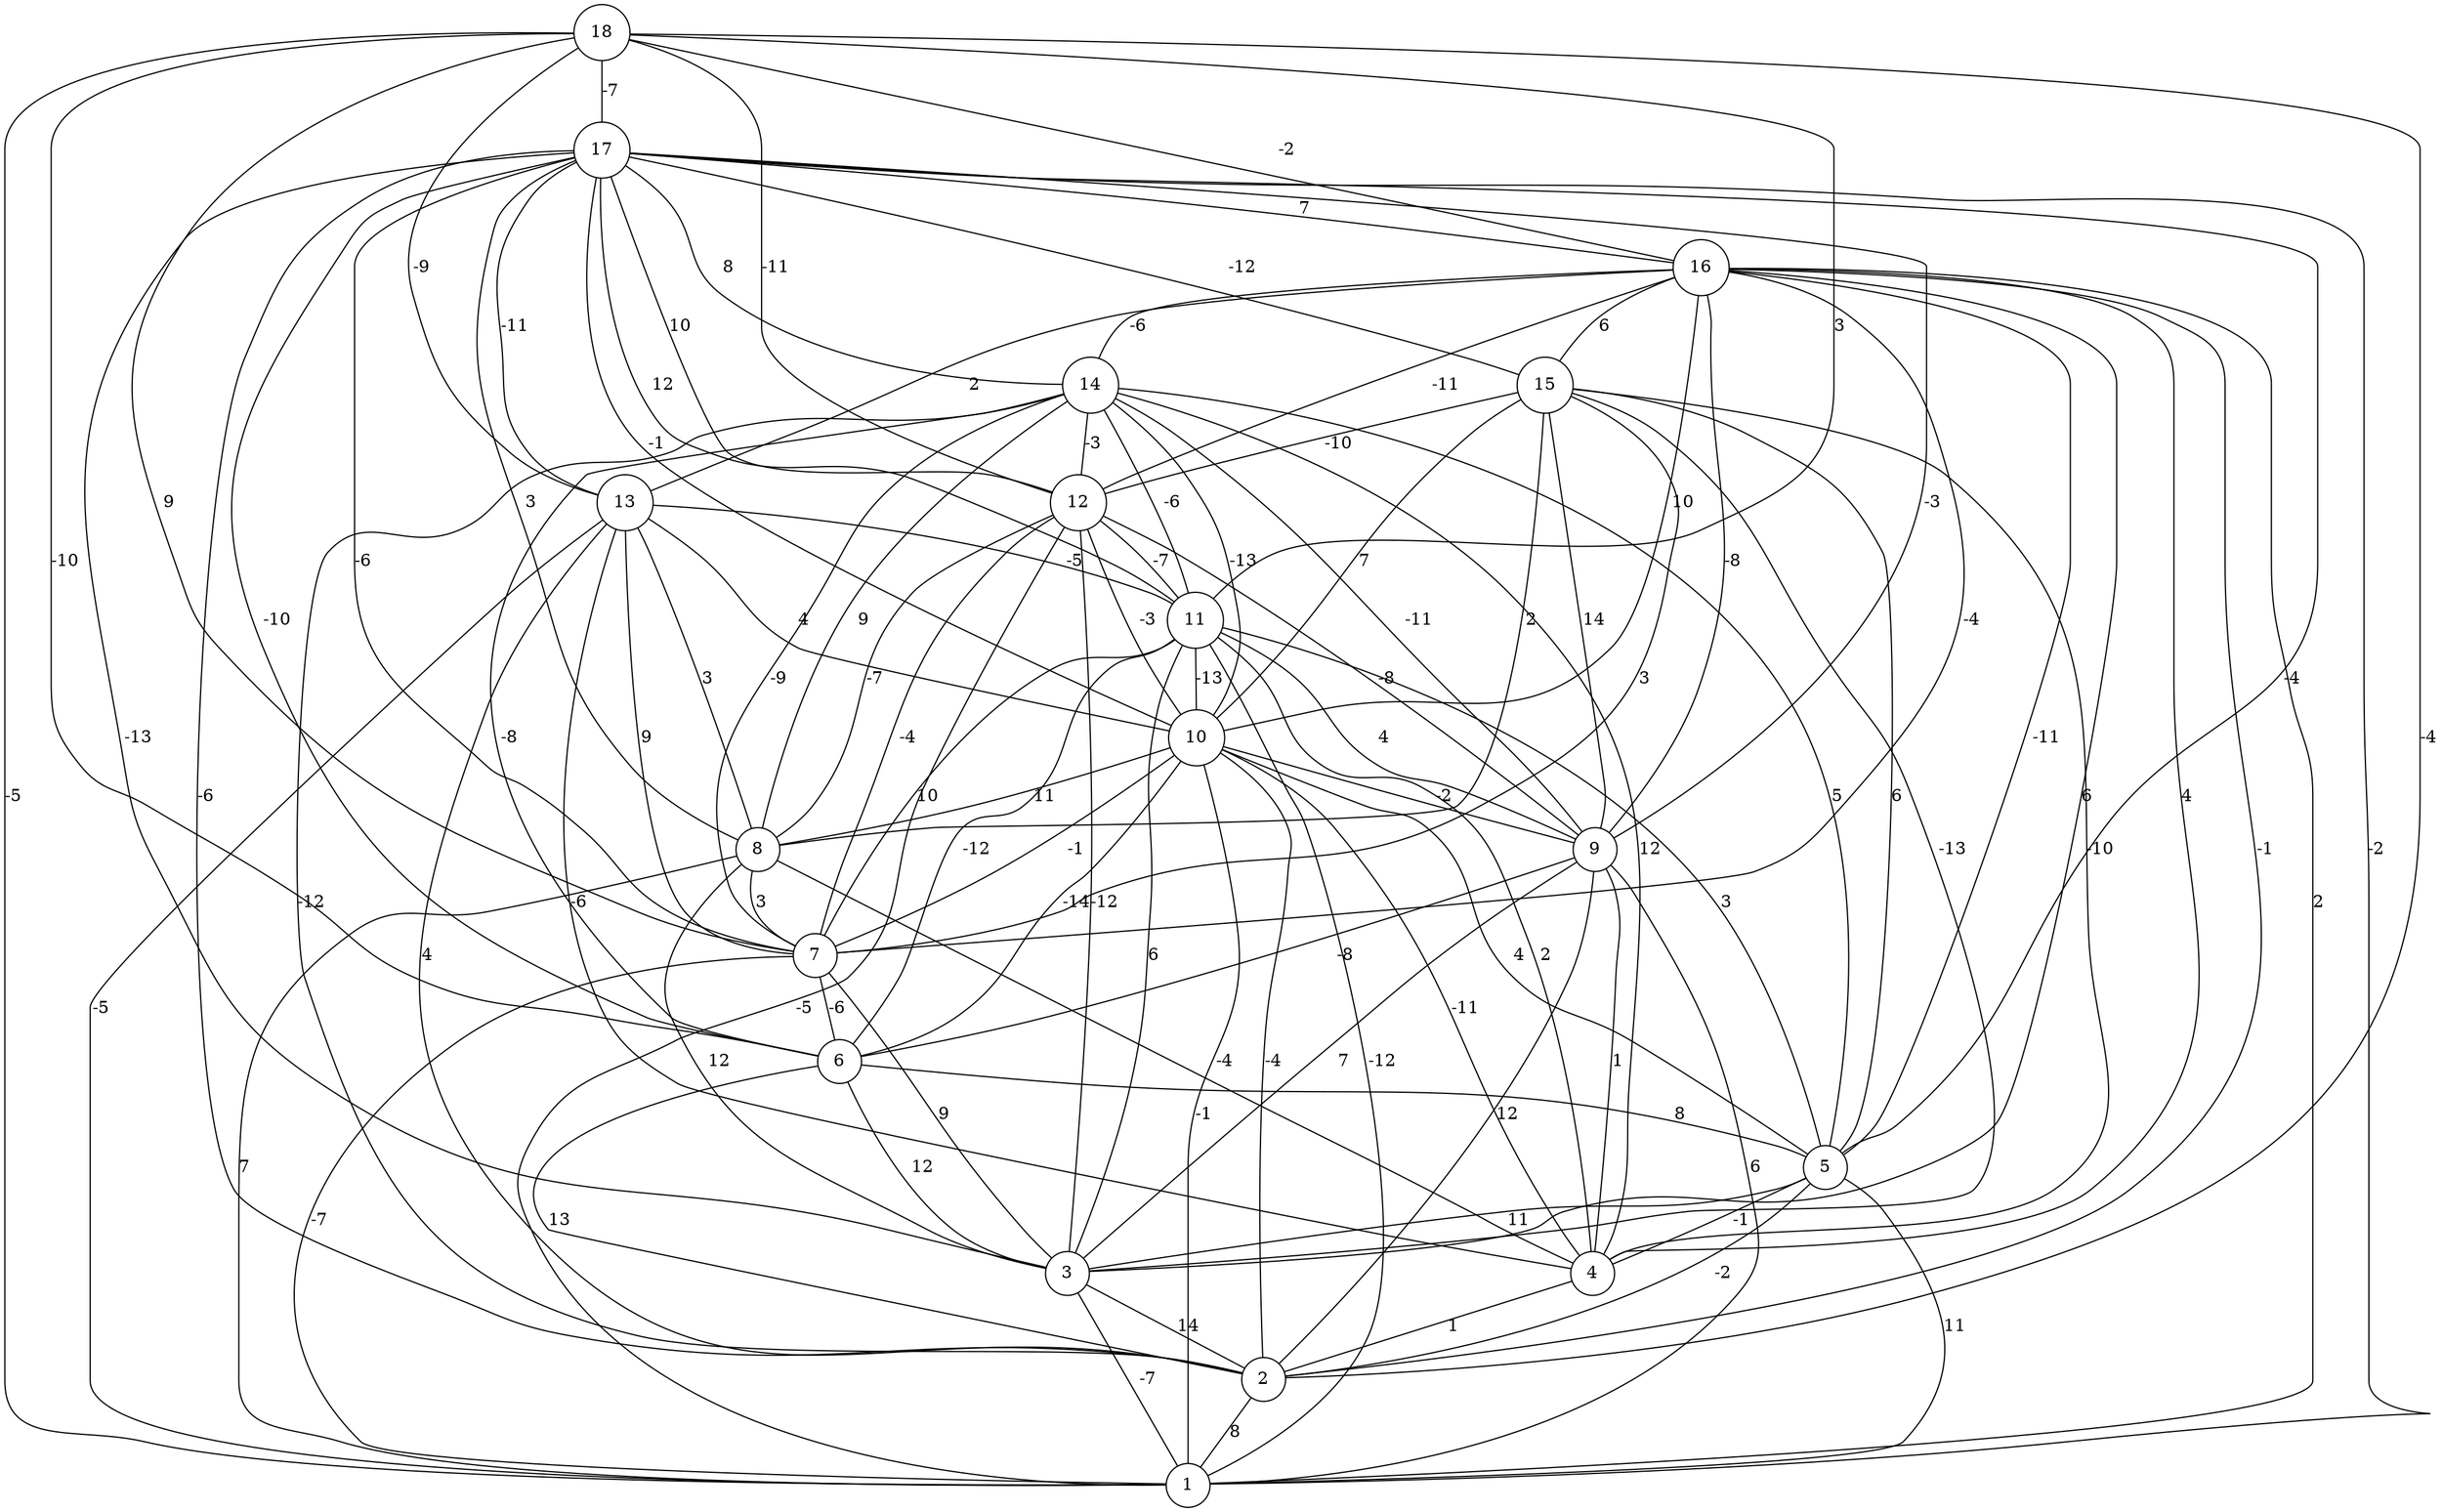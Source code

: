 graph { 
	 fontname="Helvetica,Arial,sans-serif" 
	 node [shape = circle]; 
	 18 -- 1 [label = "-5"];
	 18 -- 2 [label = "-4"];
	 18 -- 6 [label = "-10"];
	 18 -- 7 [label = "9"];
	 18 -- 11 [label = "3"];
	 18 -- 12 [label = "-11"];
	 18 -- 13 [label = "-9"];
	 18 -- 16 [label = "-2"];
	 18 -- 17 [label = "-7"];
	 17 -- 1 [label = "-2"];
	 17 -- 2 [label = "-6"];
	 17 -- 3 [label = "-13"];
	 17 -- 5 [label = "-4"];
	 17 -- 6 [label = "-10"];
	 17 -- 7 [label = "-6"];
	 17 -- 8 [label = "3"];
	 17 -- 9 [label = "-3"];
	 17 -- 10 [label = "-1"];
	 17 -- 11 [label = "12"];
	 17 -- 12 [label = "10"];
	 17 -- 13 [label = "-11"];
	 17 -- 14 [label = "8"];
	 17 -- 15 [label = "-12"];
	 17 -- 16 [label = "7"];
	 16 -- 1 [label = "2"];
	 16 -- 2 [label = "-1"];
	 16 -- 3 [label = "6"];
	 16 -- 4 [label = "4"];
	 16 -- 5 [label = "-11"];
	 16 -- 7 [label = "-4"];
	 16 -- 9 [label = "-8"];
	 16 -- 10 [label = "10"];
	 16 -- 12 [label = "-11"];
	 16 -- 13 [label = "2"];
	 16 -- 14 [label = "-6"];
	 16 -- 15 [label = "6"];
	 15 -- 3 [label = "-13"];
	 15 -- 4 [label = "-10"];
	 15 -- 5 [label = "6"];
	 15 -- 7 [label = "3"];
	 15 -- 8 [label = "2"];
	 15 -- 9 [label = "14"];
	 15 -- 10 [label = "7"];
	 15 -- 12 [label = "-10"];
	 14 -- 2 [label = "-12"];
	 14 -- 4 [label = "12"];
	 14 -- 5 [label = "5"];
	 14 -- 6 [label = "-8"];
	 14 -- 7 [label = "-9"];
	 14 -- 8 [label = "9"];
	 14 -- 9 [label = "-11"];
	 14 -- 10 [label = "-13"];
	 14 -- 11 [label = "-6"];
	 14 -- 12 [label = "-3"];
	 13 -- 1 [label = "-5"];
	 13 -- 2 [label = "4"];
	 13 -- 4 [label = "-6"];
	 13 -- 7 [label = "9"];
	 13 -- 8 [label = "3"];
	 13 -- 10 [label = "4"];
	 13 -- 11 [label = "-5"];
	 12 -- 1 [label = "-5"];
	 12 -- 3 [label = "-12"];
	 12 -- 7 [label = "-4"];
	 12 -- 8 [label = "-7"];
	 12 -- 9 [label = "-8"];
	 12 -- 10 [label = "-3"];
	 12 -- 11 [label = "-7"];
	 11 -- 1 [label = "-12"];
	 11 -- 3 [label = "6"];
	 11 -- 4 [label = "2"];
	 11 -- 5 [label = "3"];
	 11 -- 6 [label = "-12"];
	 11 -- 7 [label = "10"];
	 11 -- 9 [label = "4"];
	 11 -- 10 [label = "-13"];
	 10 -- 1 [label = "-1"];
	 10 -- 2 [label = "-4"];
	 10 -- 4 [label = "-11"];
	 10 -- 5 [label = "4"];
	 10 -- 6 [label = "-14"];
	 10 -- 7 [label = "-1"];
	 10 -- 8 [label = "11"];
	 10 -- 9 [label = "-2"];
	 9 -- 1 [label = "6"];
	 9 -- 2 [label = "12"];
	 9 -- 3 [label = "7"];
	 9 -- 4 [label = "1"];
	 9 -- 6 [label = "-8"];
	 8 -- 1 [label = "7"];
	 8 -- 3 [label = "12"];
	 8 -- 4 [label = "-4"];
	 8 -- 7 [label = "3"];
	 7 -- 1 [label = "-7"];
	 7 -- 3 [label = "9"];
	 7 -- 6 [label = "-6"];
	 6 -- 2 [label = "13"];
	 6 -- 3 [label = "12"];
	 6 -- 5 [label = "8"];
	 5 -- 1 [label = "11"];
	 5 -- 2 [label = "-2"];
	 5 -- 3 [label = "11"];
	 5 -- 4 [label = "-1"];
	 4 -- 2 [label = "1"];
	 3 -- 1 [label = "-7"];
	 3 -- 2 [label = "14"];
	 2 -- 1 [label = "8"];
	 1;
	 2;
	 3;
	 4;
	 5;
	 6;
	 7;
	 8;
	 9;
	 10;
	 11;
	 12;
	 13;
	 14;
	 15;
	 16;
	 17;
	 18;
}
